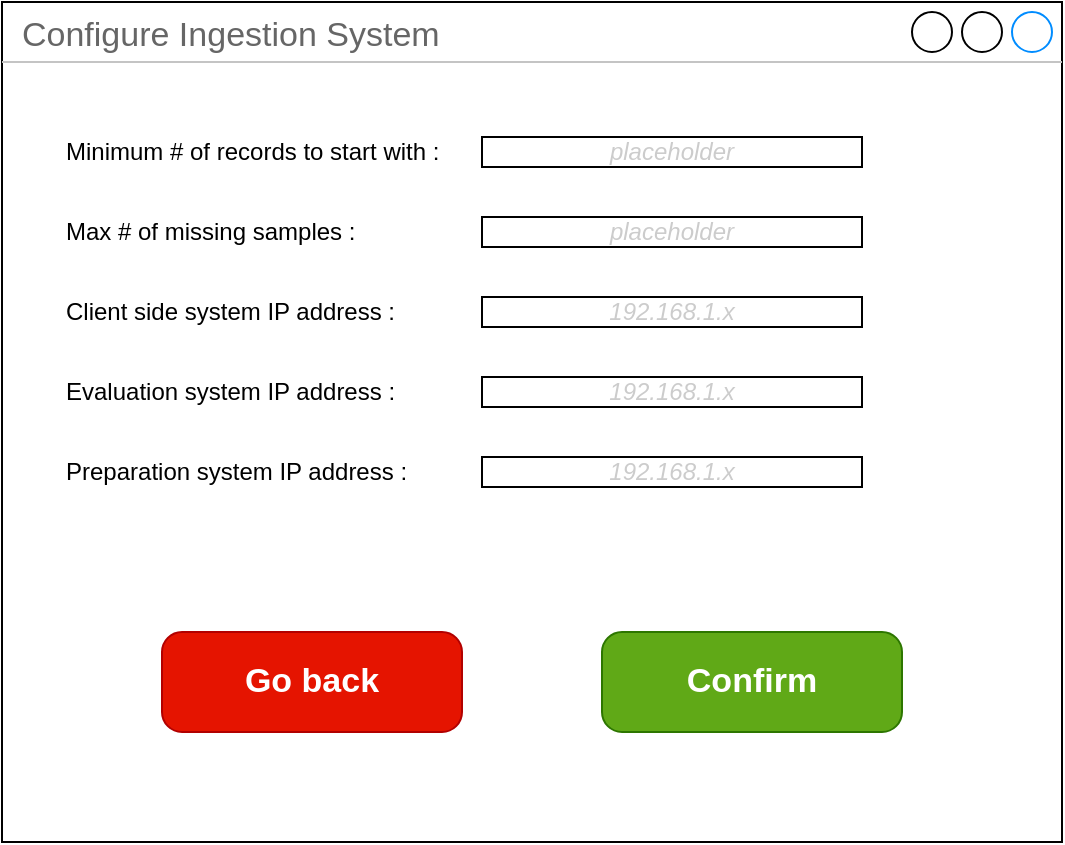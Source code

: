 <mxfile>
    <diagram id="neL44oRjK5zxVdb9nWQi" name="Page-1">
        <mxGraphModel dx="714" dy="638" grid="1" gridSize="10" guides="1" tooltips="1" connect="1" arrows="1" fold="1" page="1" pageScale="1" pageWidth="850" pageHeight="1100" math="0" shadow="0">
            <root>
                <mxCell id="0"/>
                <mxCell id="1" parent="0"/>
                <mxCell id="133" value="Configure Ingestion System" style="strokeWidth=1;shadow=0;dashed=0;align=center;html=1;shape=mxgraph.mockup.containers.window;align=left;verticalAlign=top;spacingLeft=8;strokeColor2=#008cff;strokeColor3=#c4c4c4;fontColor=#666666;mainText=;fontSize=17;labelBackgroundColor=none;whiteSpace=wrap;" vertex="1" parent="1">
                    <mxGeometry x="50" y="90" width="530" height="420" as="geometry"/>
                </mxCell>
                <mxCell id="134" value="Confirm" style="strokeWidth=1;shadow=0;dashed=0;align=center;html=1;shape=mxgraph.mockup.buttons.button;strokeColor=#2D7600;fontColor=#ffffff;mainText=;buttonStyle=round;fontSize=17;fontStyle=1;fillColor=#60a917;whiteSpace=wrap;" vertex="1" parent="1">
                    <mxGeometry x="350" y="405" width="150" height="50" as="geometry"/>
                </mxCell>
                <mxCell id="135" value="Go back" style="strokeWidth=1;shadow=0;dashed=0;align=center;html=1;shape=mxgraph.mockup.buttons.button;strokeColor=#B20000;mainText=;buttonStyle=round;fontSize=17;fontStyle=1;fillColor=#e51400;whiteSpace=wrap;fontColor=#ffffff;" vertex="1" parent="1">
                    <mxGeometry x="130" y="405" width="150" height="50" as="geometry"/>
                </mxCell>
                <mxCell id="151" value="Minimum # of records to start with :" style="text;html=1;strokeColor=none;fillColor=none;align=left;verticalAlign=middle;whiteSpace=wrap;rounded=0;" vertex="1" parent="1">
                    <mxGeometry x="80" y="150" width="210" height="30" as="geometry"/>
                </mxCell>
                <mxCell id="152" value="&lt;i&gt;&lt;font&gt;placeholder&lt;/font&gt;&lt;/i&gt;" style="rounded=0;whiteSpace=wrap;html=1;fontColor=#CCCCCC;" vertex="1" parent="1">
                    <mxGeometry x="290" y="157.5" width="190" height="15" as="geometry"/>
                </mxCell>
                <mxCell id="154" value="Max # of missing samples :" style="text;html=1;strokeColor=none;fillColor=none;align=left;verticalAlign=middle;whiteSpace=wrap;rounded=0;" vertex="1" parent="1">
                    <mxGeometry x="80" y="190" width="210" height="30" as="geometry"/>
                </mxCell>
                <mxCell id="155" value="&lt;i&gt;&lt;font&gt;placeholder&lt;/font&gt;&lt;/i&gt;" style="rounded=0;whiteSpace=wrap;html=1;fontColor=#CCCCCC;" vertex="1" parent="1">
                    <mxGeometry x="290" y="197.5" width="190" height="15" as="geometry"/>
                </mxCell>
                <mxCell id="156" value="Client side system IP address :" style="text;html=1;strokeColor=none;fillColor=none;align=left;verticalAlign=middle;whiteSpace=wrap;rounded=0;" vertex="1" parent="1">
                    <mxGeometry x="80" y="230" width="210" height="30" as="geometry"/>
                </mxCell>
                <mxCell id="157" value="&lt;i&gt;&lt;font&gt;192.168.1.x&lt;/font&gt;&lt;/i&gt;" style="rounded=0;whiteSpace=wrap;html=1;fontColor=#CCCCCC;" vertex="1" parent="1">
                    <mxGeometry x="290" y="237.5" width="190" height="15" as="geometry"/>
                </mxCell>
                <mxCell id="158" value="Evaluation system IP address :" style="text;html=1;strokeColor=none;fillColor=none;align=left;verticalAlign=middle;whiteSpace=wrap;rounded=0;" vertex="1" parent="1">
                    <mxGeometry x="80" y="270" width="210" height="30" as="geometry"/>
                </mxCell>
                <mxCell id="159" value="&lt;i style=&quot;border-color: var(--border-color);&quot;&gt;&lt;font style=&quot;border-color: var(--border-color);&quot;&gt;192.168.1.x&lt;/font&gt;&lt;/i&gt;" style="rounded=0;whiteSpace=wrap;html=1;fontColor=#CCCCCC;" vertex="1" parent="1">
                    <mxGeometry x="290" y="277.5" width="190" height="15" as="geometry"/>
                </mxCell>
                <mxCell id="160" value="Preparation system IP address :" style="text;html=1;strokeColor=none;fillColor=none;align=left;verticalAlign=middle;whiteSpace=wrap;rounded=0;" vertex="1" parent="1">
                    <mxGeometry x="80" y="310" width="210" height="30" as="geometry"/>
                </mxCell>
                <mxCell id="161" value="&lt;i style=&quot;border-color: var(--border-color);&quot;&gt;&lt;font style=&quot;border-color: var(--border-color);&quot;&gt;192.168.1.x&lt;/font&gt;&lt;/i&gt;" style="rounded=0;whiteSpace=wrap;html=1;fontColor=#CCCCCC;" vertex="1" parent="1">
                    <mxGeometry x="290" y="317.5" width="190" height="15" as="geometry"/>
                </mxCell>
            </root>
        </mxGraphModel>
    </diagram>
</mxfile>